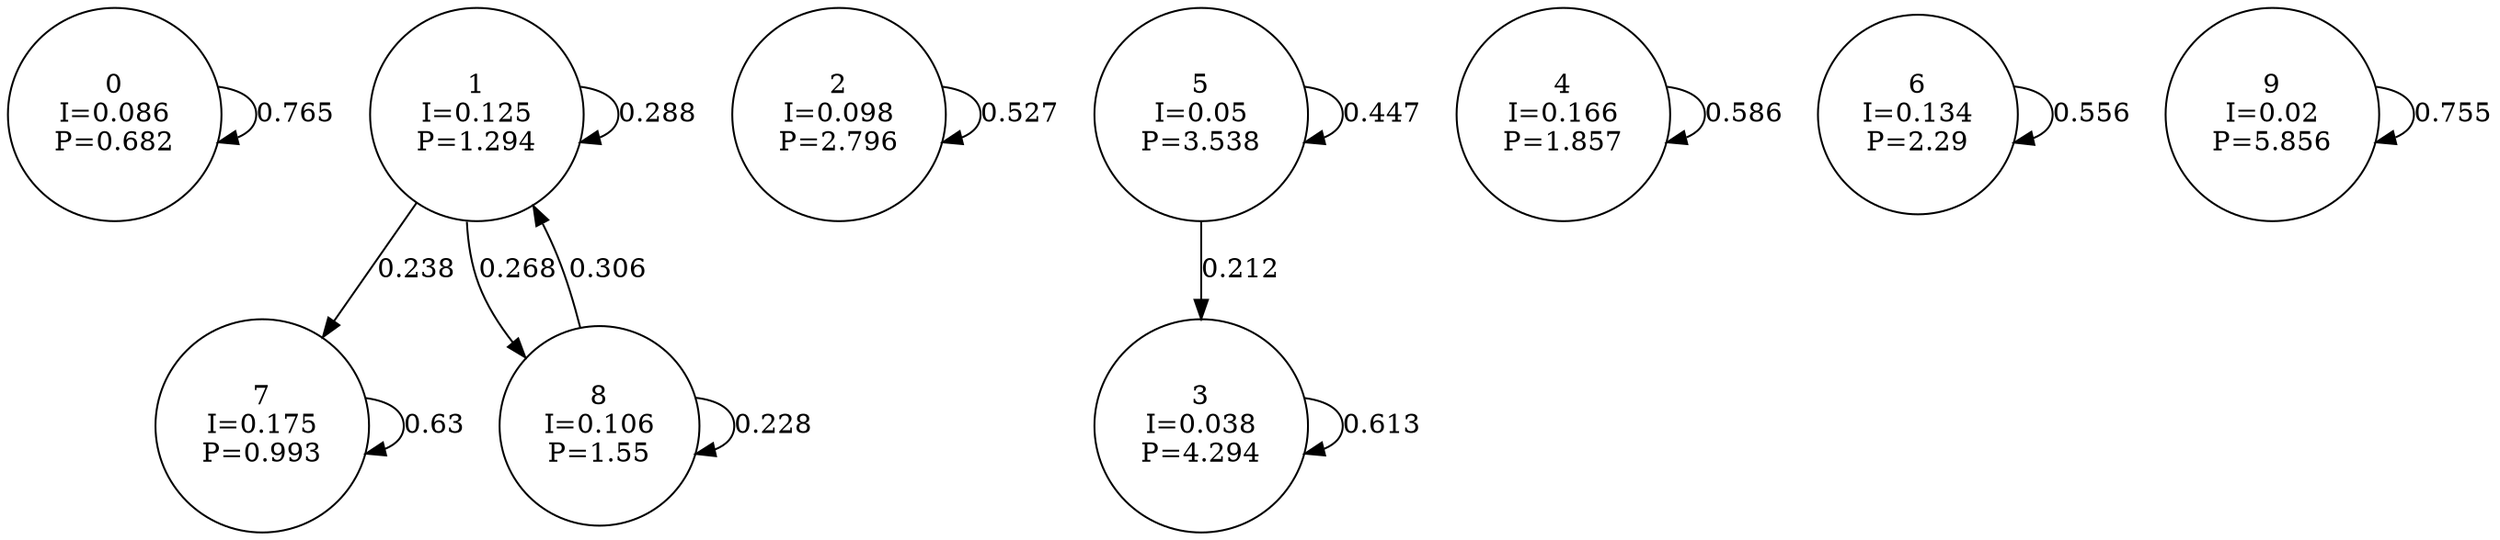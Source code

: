 digraph a {
0 [shape=circle, label="0\nI=0.086\nP=0.682"];
	0 -> 0 [label="0.765"];
1 [shape=circle, label="1\nI=0.125\nP=1.294"];
	1 -> 1 [label="0.288"];
	1 -> 7 [label="0.238"];
	1 -> 8 [label="0.268"];
2 [shape=circle, label="2\nI=0.098\nP=2.796"];
	2 -> 2 [label="0.527"];
3 [shape=circle, label="3\nI=0.038\nP=4.294"];
	3 -> 3 [label="0.613"];
4 [shape=circle, label="4\nI=0.166\nP=1.857"];
	4 -> 4 [label="0.586"];
5 [shape=circle, label="5\nI=0.05\nP=3.538"];
	5 -> 3 [label="0.212"];
	5 -> 5 [label="0.447"];
6 [shape=circle, label="6\nI=0.134\nP=2.29"];
	6 -> 6 [label="0.556"];
7 [shape=circle, label="7\nI=0.175\nP=0.993"];
	7 -> 7 [label="0.63"];
8 [shape=circle, label="8\nI=0.106\nP=1.55"];
	8 -> 1 [label="0.306"];
	8 -> 8 [label="0.228"];
9 [shape=circle, label="9\nI=0.02\nP=5.856"];
	9 -> 9 [label="0.755"];
}